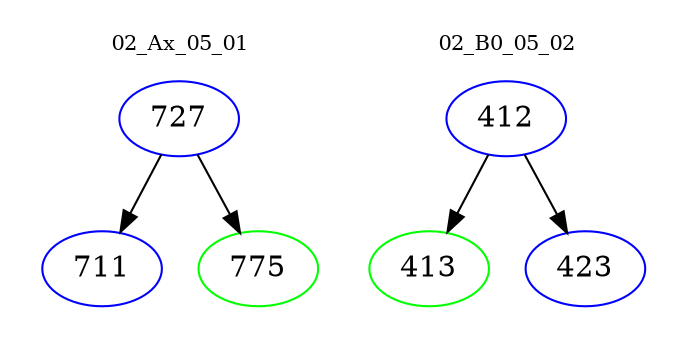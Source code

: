 digraph{
subgraph cluster_0 {
color = white
label = "02_Ax_05_01";
fontsize=10;
T0_727 [label="727", color="blue"]
T0_727 -> T0_711 [color="black"]
T0_711 [label="711", color="blue"]
T0_727 -> T0_775 [color="black"]
T0_775 [label="775", color="green"]
}
subgraph cluster_1 {
color = white
label = "02_B0_05_02";
fontsize=10;
T1_412 [label="412", color="blue"]
T1_412 -> T1_413 [color="black"]
T1_413 [label="413", color="green"]
T1_412 -> T1_423 [color="black"]
T1_423 [label="423", color="blue"]
}
}
